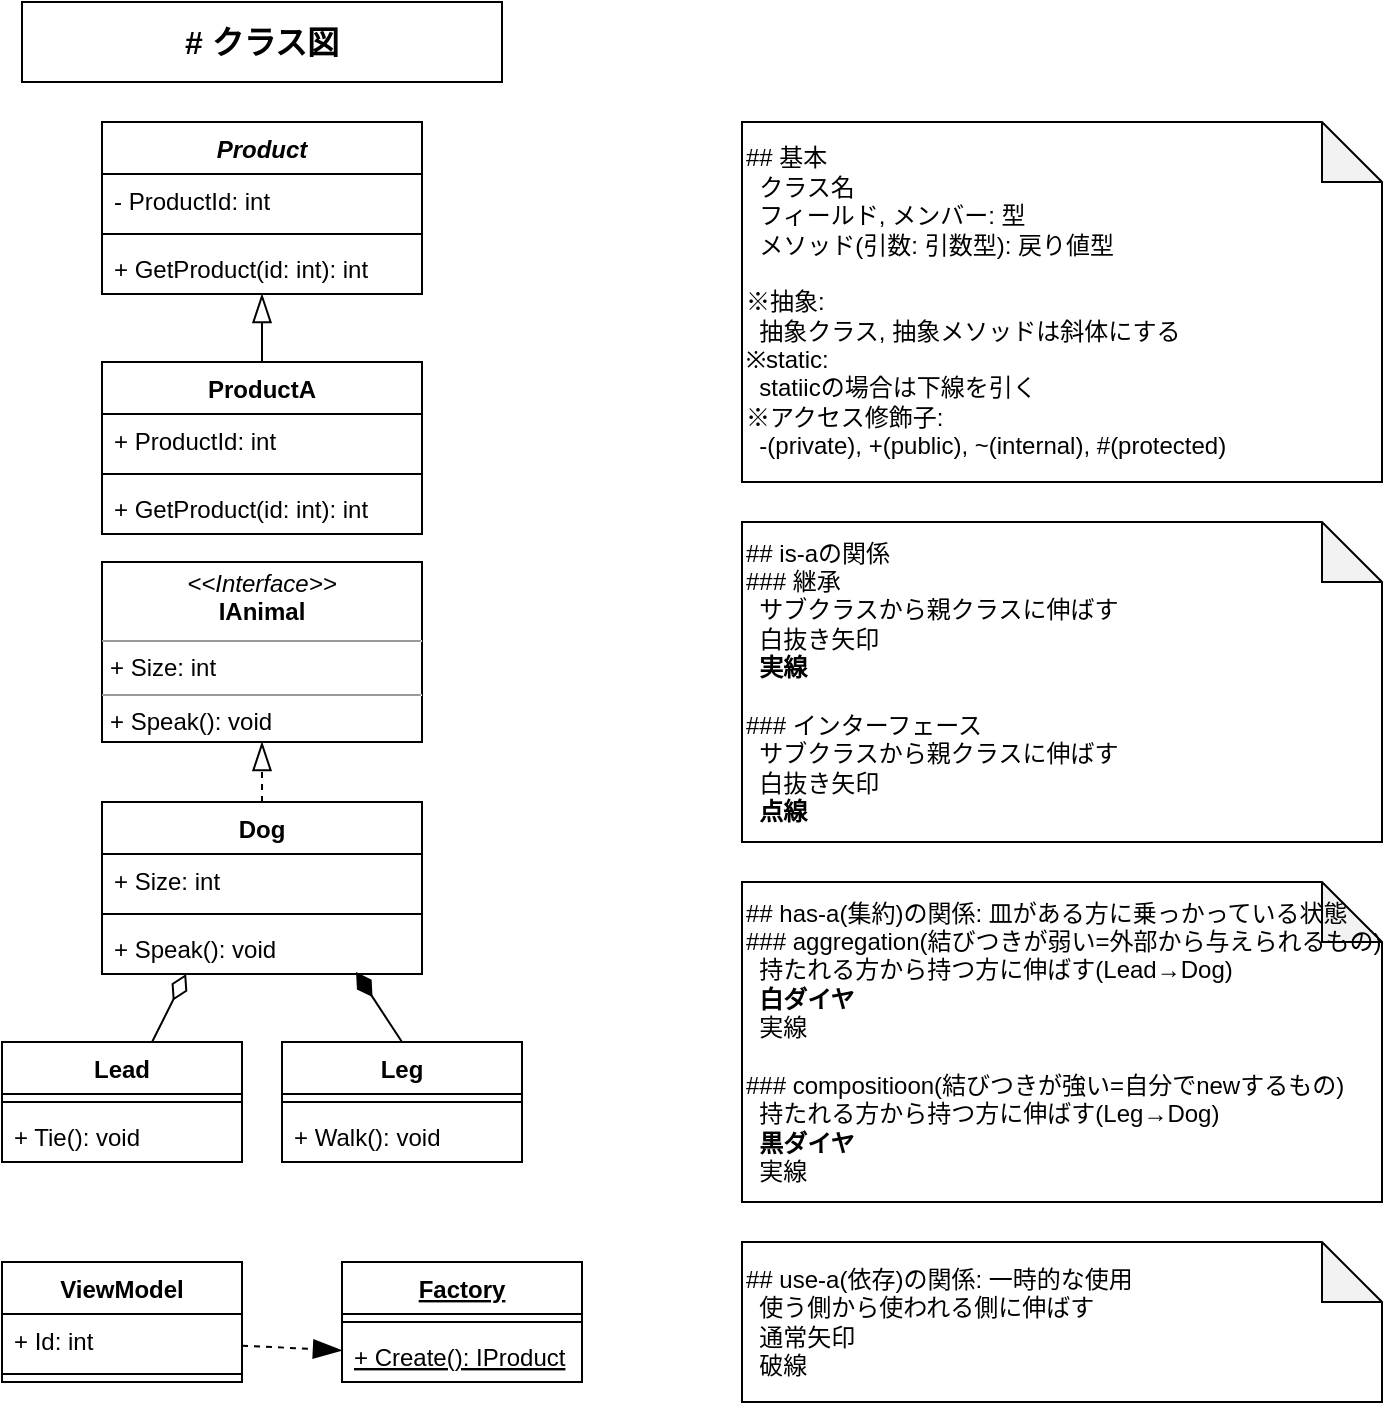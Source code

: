 <mxfile>
    <diagram id="cZOmRgM9Qof8qsQCJH_B" name="ページ1">
        <mxGraphModel dx="107" dy="815" grid="1" gridSize="10" guides="1" tooltips="1" connect="1" arrows="1" fold="1" page="1" pageScale="1" pageWidth="827" pageHeight="1169" math="0" shadow="0">
            <root>
                <mxCell id="0"/>
                <mxCell id="1" parent="0"/>
                <mxCell id="2" value="Product" style="swimlane;fontStyle=3;align=center;verticalAlign=top;childLayout=stackLayout;horizontal=1;startSize=26;horizontalStack=0;resizeParent=1;resizeParentMax=0;resizeLast=0;collapsible=1;marginBottom=0;" parent="1" vertex="1">
                    <mxGeometry x="80" y="100" width="160" height="86" as="geometry">
                        <mxRectangle x="360" y="380" width="100" height="30" as="alternateBounds"/>
                    </mxGeometry>
                </mxCell>
                <mxCell id="3" value="- ProductId: int" style="text;strokeColor=none;fillColor=none;align=left;verticalAlign=top;spacingLeft=4;spacingRight=4;overflow=hidden;rotatable=0;points=[[0,0.5],[1,0.5]];portConstraint=eastwest;" parent="2" vertex="1">
                    <mxGeometry y="26" width="160" height="26" as="geometry"/>
                </mxCell>
                <mxCell id="4" value="" style="line;strokeWidth=1;fillColor=none;align=left;verticalAlign=middle;spacingTop=-1;spacingLeft=3;spacingRight=3;rotatable=0;labelPosition=right;points=[];portConstraint=eastwest;strokeColor=inherit;" parent="2" vertex="1">
                    <mxGeometry y="52" width="160" height="8" as="geometry"/>
                </mxCell>
                <mxCell id="5" value="+ GetProduct(id: int): int" style="text;strokeColor=none;fillColor=none;align=left;verticalAlign=top;spacingLeft=4;spacingRight=4;overflow=hidden;rotatable=0;points=[[0,0.5],[1,0.5]];portConstraint=eastwest;" parent="2" vertex="1">
                    <mxGeometry y="60" width="160" height="26" as="geometry"/>
                </mxCell>
                <mxCell id="6" value="## 基本&lt;br&gt;&amp;nbsp; クラス名&lt;br&gt;&amp;nbsp; フィールド, メンバー: 型&lt;br&gt;&amp;nbsp; メソッド(引数: 引数型): 戻り値型&lt;br&gt;&lt;br&gt;※抽象: &lt;br&gt;&amp;nbsp; 抽象クラス, 抽象メソッドは斜体にする&lt;br&gt;※static:&lt;br&gt;&amp;nbsp; statiicの場合は下線を引く&lt;br&gt;※アクセス修飾子:&lt;br&gt;&amp;nbsp; -(private), +(public), ~(internal), #(protected)" style="shape=note;whiteSpace=wrap;html=1;backgroundOutline=1;darkOpacity=0.05;align=left;" parent="1" vertex="1">
                    <mxGeometry x="400" y="100" width="320" height="180" as="geometry"/>
                </mxCell>
                <mxCell id="7" value="&lt;b style=&quot;font-size: 16px;&quot;&gt;# クラス図&lt;/b&gt;" style="rounded=0;whiteSpace=wrap;html=1;fontSize=16;" parent="1" vertex="1">
                    <mxGeometry x="40" y="40" width="240" height="40" as="geometry"/>
                </mxCell>
                <mxCell id="12" value="" style="edgeStyle=none;html=1;fontSize=16;endArrow=blockThin;endFill=0;endSize=12;" parent="1" source="8" target="5" edge="1">
                    <mxGeometry relative="1" as="geometry"/>
                </mxCell>
                <mxCell id="8" value="ProductA" style="swimlane;fontStyle=1;align=center;verticalAlign=top;childLayout=stackLayout;horizontal=1;startSize=26;horizontalStack=0;resizeParent=1;resizeParentMax=0;resizeLast=0;collapsible=1;marginBottom=0;" parent="1" vertex="1">
                    <mxGeometry x="80" y="220" width="160" height="86" as="geometry">
                        <mxRectangle x="360" y="380" width="100" height="30" as="alternateBounds"/>
                    </mxGeometry>
                </mxCell>
                <mxCell id="9" value="+ ProductId: int" style="text;strokeColor=none;fillColor=none;align=left;verticalAlign=top;spacingLeft=4;spacingRight=4;overflow=hidden;rotatable=0;points=[[0,0.5],[1,0.5]];portConstraint=eastwest;" parent="8" vertex="1">
                    <mxGeometry y="26" width="160" height="26" as="geometry"/>
                </mxCell>
                <mxCell id="10" value="" style="line;strokeWidth=1;fillColor=none;align=left;verticalAlign=middle;spacingTop=-1;spacingLeft=3;spacingRight=3;rotatable=0;labelPosition=right;points=[];portConstraint=eastwest;strokeColor=inherit;" parent="8" vertex="1">
                    <mxGeometry y="52" width="160" height="8" as="geometry"/>
                </mxCell>
                <mxCell id="11" value="+ GetProduct(id: int): int" style="text;strokeColor=none;fillColor=none;align=left;verticalAlign=top;spacingLeft=4;spacingRight=4;overflow=hidden;rotatable=0;points=[[0,0.5],[1,0.5]];portConstraint=eastwest;" parent="8" vertex="1">
                    <mxGeometry y="60" width="160" height="26" as="geometry"/>
                </mxCell>
                <mxCell id="13" value="## is-aの関係&lt;br&gt;### 継承&lt;br&gt;&amp;nbsp; サブクラスから親クラスに伸ばす&lt;br&gt;&amp;nbsp; 白抜き矢印&lt;br&gt;&lt;b&gt;&amp;nbsp; 実線&lt;br&gt;&lt;/b&gt;&lt;br&gt;### インターフェース&lt;br style=&quot;border-color: var(--border-color);&quot;&gt;&amp;nbsp; サブクラスから親クラスに伸ばす&lt;br style=&quot;border-color: var(--border-color);&quot;&gt;&amp;nbsp; 白抜き矢印&lt;br style=&quot;border-color: var(--border-color);&quot;&gt;&lt;b&gt;&amp;nbsp; 点線&lt;/b&gt;" style="shape=note;whiteSpace=wrap;html=1;backgroundOutline=1;darkOpacity=0.05;align=left;" parent="1" vertex="1">
                    <mxGeometry x="400" y="300" width="320" height="160" as="geometry"/>
                </mxCell>
                <mxCell id="20" value="&lt;p style=&quot;margin:0px;margin-top:4px;text-align:center;&quot;&gt;&lt;i&gt;&amp;lt;&amp;lt;Interface&amp;gt;&amp;gt;&lt;/i&gt;&lt;br&gt;&lt;b&gt;IAnimal&lt;/b&gt;&lt;/p&gt;&lt;hr size=&quot;1&quot;&gt;&lt;p style=&quot;margin:0px;margin-left:4px;&quot;&gt;+ Size: int&lt;br&gt;&lt;/p&gt;&lt;hr size=&quot;1&quot;&gt;&lt;p style=&quot;margin:0px;margin-left:4px;&quot;&gt;+ Speak(): void&lt;br&gt;&lt;/p&gt;" style="verticalAlign=top;align=left;overflow=fill;fontSize=12;fontFamily=Helvetica;html=1;" parent="1" vertex="1">
                    <mxGeometry x="80" y="320" width="160" height="90" as="geometry"/>
                </mxCell>
                <mxCell id="27" value="" style="edgeStyle=none;html=1;fontSize=16;endArrow=blockThin;endFill=0;endSize=12;dashed=1;" parent="1" source="23" target="20" edge="1">
                    <mxGeometry relative="1" as="geometry"/>
                </mxCell>
                <mxCell id="23" value="Dog" style="swimlane;fontStyle=1;align=center;verticalAlign=top;childLayout=stackLayout;horizontal=1;startSize=26;horizontalStack=0;resizeParent=1;resizeParentMax=0;resizeLast=0;collapsible=1;marginBottom=0;" parent="1" vertex="1">
                    <mxGeometry x="80" y="440" width="160" height="86" as="geometry">
                        <mxRectangle x="360" y="380" width="100" height="30" as="alternateBounds"/>
                    </mxGeometry>
                </mxCell>
                <mxCell id="24" value="+ Size: int" style="text;strokeColor=none;fillColor=none;align=left;verticalAlign=top;spacingLeft=4;spacingRight=4;overflow=hidden;rotatable=0;points=[[0,0.5],[1,0.5]];portConstraint=eastwest;" parent="23" vertex="1">
                    <mxGeometry y="26" width="160" height="26" as="geometry"/>
                </mxCell>
                <mxCell id="25" value="" style="line;strokeWidth=1;fillColor=none;align=left;verticalAlign=middle;spacingTop=-1;spacingLeft=3;spacingRight=3;rotatable=0;labelPosition=right;points=[];portConstraint=eastwest;strokeColor=inherit;" parent="23" vertex="1">
                    <mxGeometry y="52" width="160" height="8" as="geometry"/>
                </mxCell>
                <mxCell id="26" value="+ Speak(): void" style="text;strokeColor=none;fillColor=none;align=left;verticalAlign=top;spacingLeft=4;spacingRight=4;overflow=hidden;rotatable=0;points=[[0,0.5],[1,0.5]];portConstraint=eastwest;" parent="23" vertex="1">
                    <mxGeometry y="60" width="160" height="26" as="geometry"/>
                </mxCell>
                <mxCell id="34" value="" style="edgeStyle=none;html=1;fontSize=16;endArrow=diamondThin;endFill=0;endSize=12;entryX=0.263;entryY=1;entryDx=0;entryDy=0;entryPerimeter=0;" parent="1" source="29" target="26" edge="1">
                    <mxGeometry relative="1" as="geometry"/>
                </mxCell>
                <mxCell id="29" value="Lead" style="swimlane;fontStyle=1;align=center;verticalAlign=top;childLayout=stackLayout;horizontal=1;startSize=26;horizontalStack=0;resizeParent=1;resizeParentMax=0;resizeLast=0;collapsible=1;marginBottom=0;" parent="1" vertex="1">
                    <mxGeometry x="30" y="560" width="120" height="60" as="geometry">
                        <mxRectangle x="360" y="380" width="100" height="30" as="alternateBounds"/>
                    </mxGeometry>
                </mxCell>
                <mxCell id="31" value="" style="line;strokeWidth=1;fillColor=none;align=left;verticalAlign=middle;spacingTop=-1;spacingLeft=3;spacingRight=3;rotatable=0;labelPosition=right;points=[];portConstraint=eastwest;strokeColor=inherit;" parent="29" vertex="1">
                    <mxGeometry y="26" width="120" height="8" as="geometry"/>
                </mxCell>
                <mxCell id="32" value="+ Tie(): void" style="text;strokeColor=none;fillColor=none;align=left;verticalAlign=top;spacingLeft=4;spacingRight=4;overflow=hidden;rotatable=0;points=[[0,0.5],[1,0.5]];portConstraint=eastwest;" parent="29" vertex="1">
                    <mxGeometry y="34" width="120" height="26" as="geometry"/>
                </mxCell>
                <mxCell id="33" value="## has-a(集約)の関係: 皿がある方に乗っかっている状態&lt;br&gt;### aggregation(結びつきが弱い=外部から与えられるもの)&lt;br&gt;&amp;nbsp; 持たれる方から持つ方に伸ばす(Lead→Dog)&lt;br&gt;&lt;b&gt;&amp;nbsp; 白ダイヤ&lt;br&gt;&lt;/b&gt;&amp;nbsp; 実線&lt;br&gt;&lt;br&gt;### compositioon(結びつきが強い=自分でnewするもの)&lt;br&gt;&amp;nbsp;&amp;nbsp;&lt;span style=&quot;border-color: var(--border-color);&quot;&gt;持たれる方から持つ方に伸ばす(Leg→Dog)&lt;/span&gt;&lt;br style=&quot;border-color: var(--border-color);&quot;&gt;&lt;b&gt;&amp;nbsp; 黒ダイヤ&lt;br style=&quot;border-color: var(--border-color);&quot;&gt;&lt;/b&gt;&amp;nbsp; 実線" style="shape=note;whiteSpace=wrap;html=1;backgroundOutline=1;darkOpacity=0.05;align=left;" parent="1" vertex="1">
                    <mxGeometry x="400" y="480" width="320" height="160" as="geometry"/>
                </mxCell>
                <mxCell id="35" value="Leg" style="swimlane;fontStyle=1;align=center;verticalAlign=top;childLayout=stackLayout;horizontal=1;startSize=26;horizontalStack=0;resizeParent=1;resizeParentMax=0;resizeLast=0;collapsible=1;marginBottom=0;" parent="1" vertex="1">
                    <mxGeometry x="170" y="560" width="120" height="60" as="geometry">
                        <mxRectangle x="360" y="380" width="100" height="30" as="alternateBounds"/>
                    </mxGeometry>
                </mxCell>
                <mxCell id="36" value="" style="line;strokeWidth=1;fillColor=none;align=left;verticalAlign=middle;spacingTop=-1;spacingLeft=3;spacingRight=3;rotatable=0;labelPosition=right;points=[];portConstraint=eastwest;strokeColor=inherit;" parent="35" vertex="1">
                    <mxGeometry y="26" width="120" height="8" as="geometry"/>
                </mxCell>
                <mxCell id="37" value="+ Walk(): void" style="text;strokeColor=none;fillColor=none;align=left;verticalAlign=top;spacingLeft=4;spacingRight=4;overflow=hidden;rotatable=0;points=[[0,0.5],[1,0.5]];portConstraint=eastwest;" parent="35" vertex="1">
                    <mxGeometry y="34" width="120" height="26" as="geometry"/>
                </mxCell>
                <mxCell id="38" value="" style="edgeStyle=none;html=1;fontSize=16;endArrow=diamondThin;endFill=1;endSize=12;entryX=0.794;entryY=0.962;entryDx=0;entryDy=0;entryPerimeter=0;exitX=0.5;exitY=0;exitDx=0;exitDy=0;" parent="1" source="35" target="26" edge="1">
                    <mxGeometry relative="1" as="geometry">
                        <mxPoint x="117.694" y="570" as="sourcePoint"/>
                        <mxPoint x="132.08" y="536" as="targetPoint"/>
                    </mxGeometry>
                </mxCell>
                <mxCell id="39" value="ViewModel" style="swimlane;fontStyle=1;align=center;verticalAlign=top;childLayout=stackLayout;horizontal=1;startSize=26;horizontalStack=0;resizeParent=1;resizeParentMax=0;resizeLast=0;collapsible=1;marginBottom=0;" parent="1" vertex="1">
                    <mxGeometry x="30" y="670" width="120" height="60" as="geometry">
                        <mxRectangle x="360" y="380" width="100" height="30" as="alternateBounds"/>
                    </mxGeometry>
                </mxCell>
                <mxCell id="40" value="+ Id: int" style="text;strokeColor=none;fillColor=none;align=left;verticalAlign=top;spacingLeft=4;spacingRight=4;overflow=hidden;rotatable=0;points=[[0,0.5],[1,0.5]];portConstraint=eastwest;" parent="39" vertex="1">
                    <mxGeometry y="26" width="120" height="26" as="geometry"/>
                </mxCell>
                <mxCell id="41" value="" style="line;strokeWidth=1;fillColor=none;align=left;verticalAlign=middle;spacingTop=-1;spacingLeft=3;spacingRight=3;rotatable=0;labelPosition=right;points=[];portConstraint=eastwest;strokeColor=inherit;" parent="39" vertex="1">
                    <mxGeometry y="52" width="120" height="8" as="geometry"/>
                </mxCell>
                <mxCell id="43" value="Factory" style="swimlane;fontStyle=5;align=center;verticalAlign=top;childLayout=stackLayout;horizontal=1;startSize=26;horizontalStack=0;resizeParent=1;resizeParentMax=0;resizeLast=0;collapsible=1;marginBottom=0;" parent="1" vertex="1">
                    <mxGeometry x="200" y="670" width="120" height="60" as="geometry">
                        <mxRectangle x="360" y="380" width="100" height="30" as="alternateBounds"/>
                    </mxGeometry>
                </mxCell>
                <mxCell id="45" value="" style="line;strokeWidth=1;fillColor=none;align=left;verticalAlign=middle;spacingTop=-1;spacingLeft=3;spacingRight=3;rotatable=0;labelPosition=right;points=[];portConstraint=eastwest;strokeColor=inherit;" parent="43" vertex="1">
                    <mxGeometry y="26" width="120" height="8" as="geometry"/>
                </mxCell>
                <mxCell id="46" value="+ Create(): IProduct" style="text;strokeColor=none;fillColor=none;align=left;verticalAlign=top;spacingLeft=4;spacingRight=4;overflow=hidden;rotatable=0;points=[[0,0.5],[1,0.5]];portConstraint=eastwest;fontStyle=4" parent="43" vertex="1">
                    <mxGeometry y="34" width="120" height="26" as="geometry"/>
                </mxCell>
                <mxCell id="47" value="## use-a(依存)の関係: 一時的な使用&lt;br&gt;&amp;nbsp; 使う側から使われる側に伸ばす&lt;br&gt;&amp;nbsp; 通常矢印&lt;br&gt;&amp;nbsp; 破線" style="shape=note;whiteSpace=wrap;html=1;backgroundOutline=1;darkOpacity=0.05;align=left;" parent="1" vertex="1">
                    <mxGeometry x="400" y="660" width="320" height="80" as="geometry"/>
                </mxCell>
                <mxCell id="48" value="" style="edgeStyle=none;html=1;fontSize=16;startArrow=none;startFill=0;endArrow=blockThin;endFill=1;endSize=12;dashed=1;" parent="1" source="40" target="46" edge="1">
                    <mxGeometry relative="1" as="geometry"/>
                </mxCell>
            </root>
        </mxGraphModel>
    </diagram>
</mxfile>